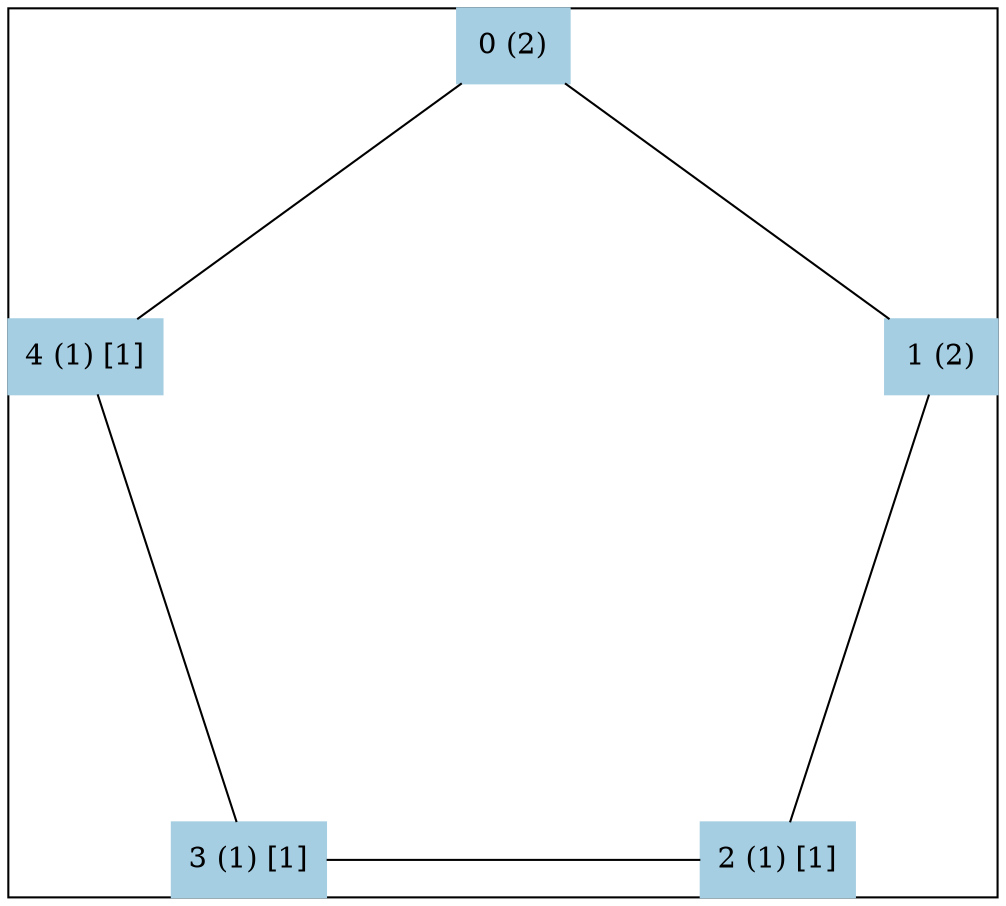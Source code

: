 graph test2 {
	graph [
		charset="utf-8",
		layout=neato
	];
	node [
		shape=box;
		style="solid, filled"
		colorscheme = paired12	];

	subgraph cluster_sub0 {
	node[ color=1 ]
	0[
		pos="5.000, 3.000!", 
		label="0 (2)"
	]
	1[
		pos="7.853, 0.927!", 
		label="1 (2)"
	]
	2[
		pos="6.763, -2.427!", 
		label="2 (1) [1]"
	]
	3[
		pos="3.237, -2.427!", 
		label="3 (1) [1]"
	]
	4[
		pos="2.147, 0.927!", 
		label="4 (1) [1]"
	]
	}

	0--4
	0--1
	1--2
	2--3
	3--4
}